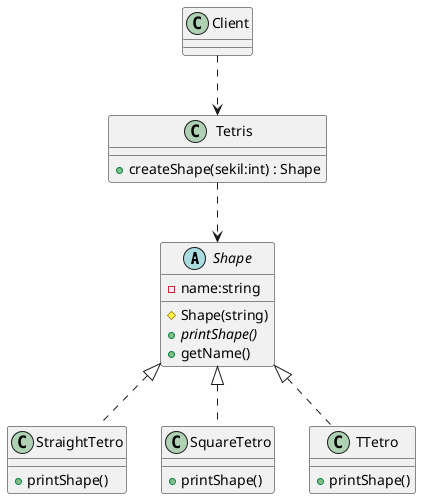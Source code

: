 @startuml
'https://plantuml.com/class-diagram

abstract class Shape
{
-name:string
#Shape(string)
+ {abstract} printShape()
+ getName()
}
class StraightTetro{
+ printShape()
}
class SquareTetro{
+ printShape()
}
class TTetro{
+ printShape()
}

class Tetris{
+createShape(sekil:int) : Shape
}

class Client


Shape <|..StraightTetro
Shape <|..SquareTetro
Shape <|..TTetro

Tetris..>Shape
Client..>Tetris
@enduml